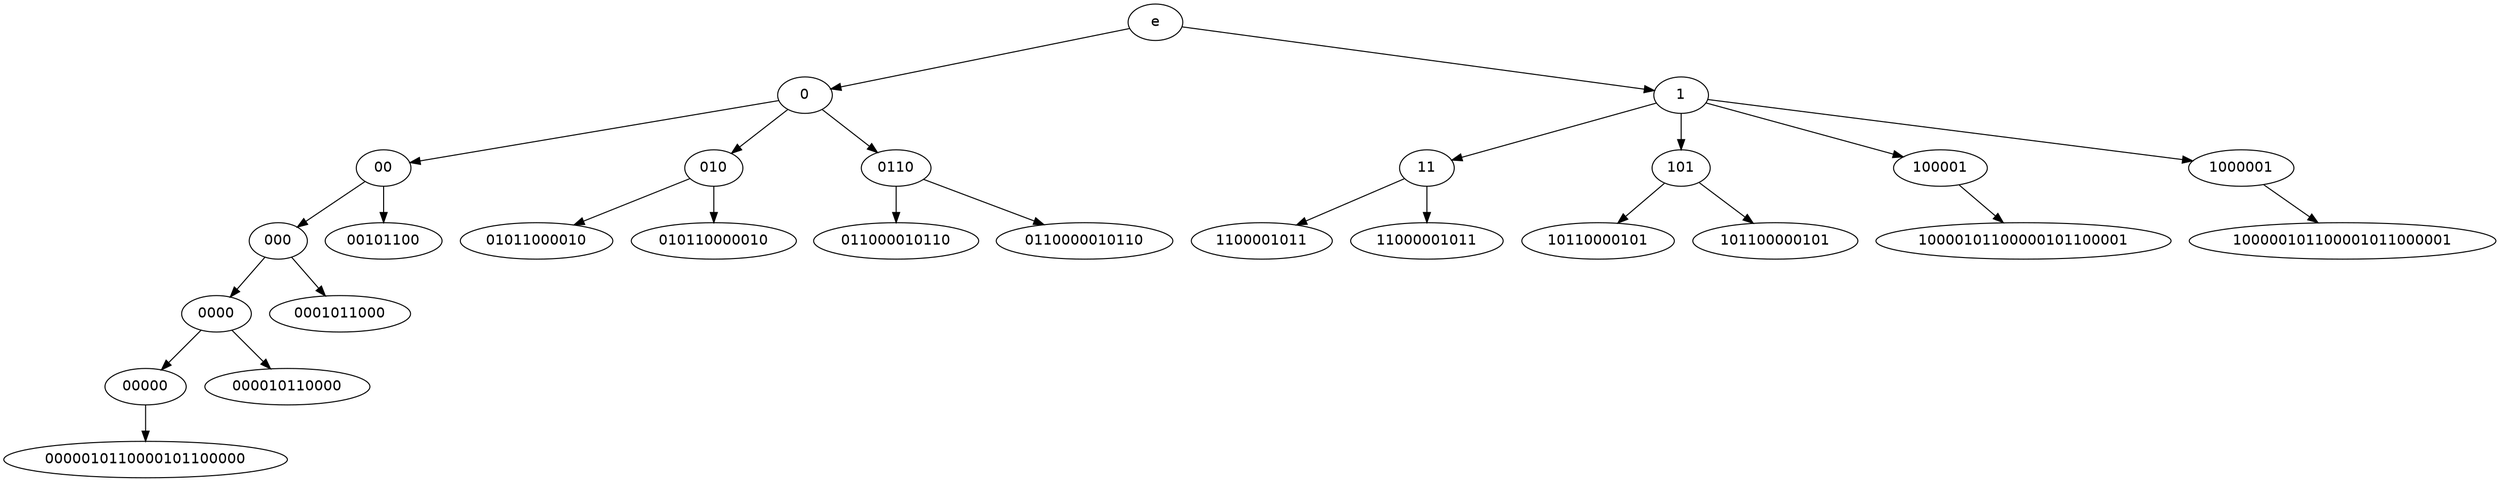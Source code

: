 digraph G {
node [fontname = "DejaVuSans"];
e -> 0;
e -> 1;
0 -> 00;
0 -> 010;
0 -> 0110;
00 -> 000;
00 -> 00101100;
000 -> 0000;
000 -> 0001011000;
0000 -> 00000;
0000 -> 000010110000;
00000 -> 0000010110000101100000;
010 -> 01011000010;
010 -> 010110000010;
0110 -> 011000010110;
0110 -> 0110000010110;
1 -> 11;
1 -> 101;
1 -> 100001;
1 -> 1000001;
11 -> 1100001011;
11 -> 11000001011;
101 -> 10110000101;
101 -> 101100000101;
100001 -> 10000101100000101100001;
1000001 -> 100000101100001011000001;
}
